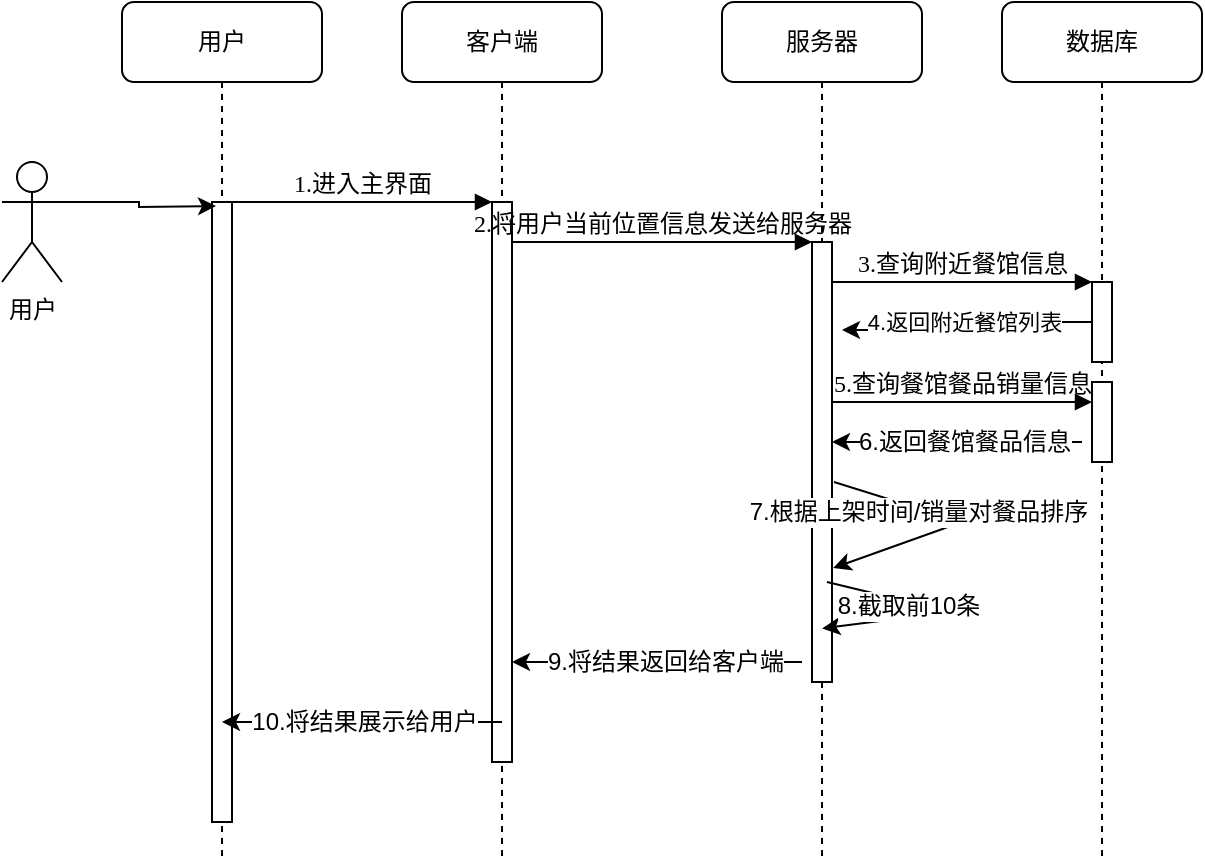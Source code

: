<mxfile version="12.3.2" type="device" pages="1"><diagram name="Page-1" id="13e1069c-82ec-6db2-03f1-153e76fe0fe0"><mxGraphModel dx="1038" dy="556" grid="1" gridSize="10" guides="1" tooltips="1" connect="1" arrows="1" fold="1" page="1" pageScale="1" pageWidth="1100" pageHeight="850" background="#ffffff" math="0" shadow="0"><root><mxCell id="0"/><mxCell id="1" parent="0"/><mxCell id="7baba1c4bc27f4b0-2" value="客户端" style="shape=umlLifeline;perimeter=lifelinePerimeter;whiteSpace=wrap;html=1;container=1;collapsible=0;recursiveResize=0;outlineConnect=0;rounded=1;shadow=0;comic=0;labelBackgroundColor=none;strokeWidth=1;fontFamily=Verdana;fontSize=12;align=center;" parent="1" vertex="1"><mxGeometry x="320" y="80" width="100" height="430" as="geometry"/></mxCell><mxCell id="7baba1c4bc27f4b0-10" value="" style="html=1;points=[];perimeter=orthogonalPerimeter;rounded=0;shadow=0;comic=0;labelBackgroundColor=none;strokeWidth=1;fontFamily=Verdana;fontSize=12;align=center;" parent="7baba1c4bc27f4b0-2" vertex="1"><mxGeometry x="45" y="100" width="10" height="280" as="geometry"/></mxCell><mxCell id="7baba1c4bc27f4b0-3" value="服务器" style="shape=umlLifeline;perimeter=lifelinePerimeter;whiteSpace=wrap;html=1;container=1;collapsible=0;recursiveResize=0;outlineConnect=0;rounded=1;shadow=0;comic=0;labelBackgroundColor=none;strokeWidth=1;fontFamily=Verdana;fontSize=12;align=center;" parent="1" vertex="1"><mxGeometry x="480" y="80" width="100" height="430" as="geometry"/></mxCell><mxCell id="7baba1c4bc27f4b0-13" value="" style="html=1;points=[];perimeter=orthogonalPerimeter;rounded=0;shadow=0;comic=0;labelBackgroundColor=none;strokeWidth=1;fontFamily=Verdana;fontSize=12;align=center;" parent="7baba1c4bc27f4b0-3" vertex="1"><mxGeometry x="45" y="120" width="10" height="220" as="geometry"/></mxCell><mxCell id="HQy2BekN9HcOPiiwB6Gd-14" value="" style="endArrow=classic;html=1;entryX=1.06;entryY=0.741;entryDx=0;entryDy=0;entryPerimeter=0;" edge="1" parent="7baba1c4bc27f4b0-3" target="7baba1c4bc27f4b0-13"><mxGeometry width="50" height="50" relative="1" as="geometry"><mxPoint x="56" y="240" as="sourcePoint"/><mxPoint x="150" y="260" as="targetPoint"/><Array as="points"><mxPoint x="120" y="260"/></Array></mxGeometry></mxCell><mxCell id="HQy2BekN9HcOPiiwB6Gd-15" value="7.根据上架时间/销量对餐品排序" style="text;html=1;align=center;verticalAlign=middle;resizable=0;points=[];;labelBackgroundColor=#ffffff;" vertex="1" connectable="0" parent="HQy2BekN9HcOPiiwB6Gd-14"><mxGeometry x="-0.346" y="-2" relative="1" as="geometry"><mxPoint as="offset"/></mxGeometry></mxCell><mxCell id="7baba1c4bc27f4b0-4" value="数据库" style="shape=umlLifeline;perimeter=lifelinePerimeter;whiteSpace=wrap;html=1;container=1;collapsible=0;recursiveResize=0;outlineConnect=0;rounded=1;shadow=0;comic=0;labelBackgroundColor=none;strokeWidth=1;fontFamily=Verdana;fontSize=12;align=center;" parent="1" vertex="1"><mxGeometry x="620" y="80" width="100" height="430" as="geometry"/></mxCell><mxCell id="HQy2BekN9HcOPiiwB6Gd-6" value="" style="html=1;points=[];perimeter=orthogonalPerimeter;rounded=0;shadow=0;comic=0;labelBackgroundColor=none;strokeWidth=1;fontFamily=Verdana;fontSize=12;align=center;" vertex="1" parent="7baba1c4bc27f4b0-4"><mxGeometry x="45" y="190" width="10" height="40" as="geometry"/></mxCell><mxCell id="7baba1c4bc27f4b0-8" value="用户" style="shape=umlLifeline;perimeter=lifelinePerimeter;whiteSpace=wrap;html=1;container=1;collapsible=0;recursiveResize=0;outlineConnect=0;rounded=1;shadow=0;comic=0;labelBackgroundColor=none;strokeWidth=1;fontFamily=Verdana;fontSize=12;align=center;" parent="1" vertex="1"><mxGeometry x="180" y="80" width="100" height="430" as="geometry"/></mxCell><mxCell id="7baba1c4bc27f4b0-9" value="" style="html=1;points=[];perimeter=orthogonalPerimeter;rounded=0;shadow=0;comic=0;labelBackgroundColor=none;strokeWidth=1;fontFamily=Verdana;fontSize=12;align=center;" parent="7baba1c4bc27f4b0-8" vertex="1"><mxGeometry x="45" y="100" width="10" height="310" as="geometry"/></mxCell><mxCell id="HQy2BekN9HcOPiiwB6Gd-3" value="4.返回附近餐馆列表" style="edgeStyle=orthogonalEdgeStyle;rounded=0;orthogonalLoop=1;jettySize=auto;html=1;entryX=1.5;entryY=0.2;entryDx=0;entryDy=0;entryPerimeter=0;" edge="1" parent="1" source="7baba1c4bc27f4b0-16" target="7baba1c4bc27f4b0-13"><mxGeometry relative="1" as="geometry"/></mxCell><mxCell id="7baba1c4bc27f4b0-16" value="" style="html=1;points=[];perimeter=orthogonalPerimeter;rounded=0;shadow=0;comic=0;labelBackgroundColor=none;strokeWidth=1;fontFamily=Verdana;fontSize=12;align=center;" parent="1" vertex="1"><mxGeometry x="665" y="220" width="10" height="40" as="geometry"/></mxCell><mxCell id="7baba1c4bc27f4b0-17" value="3.查询附近餐馆信息" style="html=1;verticalAlign=bottom;endArrow=block;labelBackgroundColor=none;fontFamily=Verdana;fontSize=12;edgeStyle=elbowEdgeStyle;elbow=vertical;" parent="1" source="7baba1c4bc27f4b0-13" target="7baba1c4bc27f4b0-16" edge="1"><mxGeometry relative="1" as="geometry"><mxPoint x="590" y="220" as="sourcePoint"/><Array as="points"><mxPoint x="540" y="220"/></Array></mxGeometry></mxCell><mxCell id="7baba1c4bc27f4b0-11" value="1.进入主界面" style="html=1;verticalAlign=bottom;endArrow=block;entryX=0;entryY=0;labelBackgroundColor=none;fontFamily=Verdana;fontSize=12;edgeStyle=elbowEdgeStyle;elbow=vertical;" parent="1" source="7baba1c4bc27f4b0-9" target="7baba1c4bc27f4b0-10" edge="1"><mxGeometry relative="1" as="geometry"><mxPoint x="300" y="190" as="sourcePoint"/></mxGeometry></mxCell><mxCell id="7baba1c4bc27f4b0-14" value="2.将用户当前位置信息发送给服务器" style="html=1;verticalAlign=bottom;endArrow=block;entryX=0;entryY=0;labelBackgroundColor=none;fontFamily=Verdana;fontSize=12;edgeStyle=elbowEdgeStyle;elbow=vertical;" parent="1" source="7baba1c4bc27f4b0-10" target="7baba1c4bc27f4b0-13" edge="1"><mxGeometry relative="1" as="geometry"><mxPoint x="450" y="200" as="sourcePoint"/></mxGeometry></mxCell><mxCell id="HQy2BekN9HcOPiiwB6Gd-36" style="edgeStyle=orthogonalEdgeStyle;rounded=0;orthogonalLoop=1;jettySize=auto;html=1;exitX=1;exitY=0.333;exitDx=0;exitDy=0;exitPerimeter=0;" edge="1" parent="1" source="HQy2BekN9HcOPiiwB6Gd-1"><mxGeometry relative="1" as="geometry"><mxPoint x="227" y="182" as="targetPoint"/></mxGeometry></mxCell><mxCell id="HQy2BekN9HcOPiiwB6Gd-1" value="用户" style="shape=umlActor;verticalLabelPosition=bottom;labelBackgroundColor=#ffffff;verticalAlign=top;html=1;outlineConnect=0;" vertex="1" parent="1"><mxGeometry x="120" y="160" width="30" height="60" as="geometry"/></mxCell><mxCell id="HQy2BekN9HcOPiiwB6Gd-9" value="5.查询餐馆餐品销量信息" style="html=1;verticalAlign=bottom;endArrow=block;labelBackgroundColor=none;fontFamily=Verdana;fontSize=12;edgeStyle=elbowEdgeStyle;elbow=vertical;" edge="1" parent="1"><mxGeometry relative="1" as="geometry"><mxPoint x="535" y="280" as="sourcePoint"/><Array as="points"><mxPoint x="540" y="280"/></Array><mxPoint x="665" y="280" as="targetPoint"/></mxGeometry></mxCell><mxCell id="HQy2BekN9HcOPiiwB6Gd-11" value="" style="endArrow=classic;html=1;" edge="1" parent="1" target="7baba1c4bc27f4b0-13"><mxGeometry width="50" height="50" relative="1" as="geometry"><mxPoint x="660" y="300" as="sourcePoint"/><mxPoint x="150" y="680" as="targetPoint"/></mxGeometry></mxCell><mxCell id="HQy2BekN9HcOPiiwB6Gd-12" value="6.返回餐馆餐品信息" style="text;html=1;align=center;verticalAlign=middle;resizable=0;points=[];;labelBackgroundColor=#ffffff;" vertex="1" connectable="0" parent="HQy2BekN9HcOPiiwB6Gd-11"><mxGeometry x="0.498" y="2" relative="1" as="geometry"><mxPoint x="34" y="-2" as="offset"/></mxGeometry></mxCell><mxCell id="HQy2BekN9HcOPiiwB6Gd-18" value="" style="endArrow=classic;html=1;entryX=1.06;entryY=0.741;entryDx=0;entryDy=0;entryPerimeter=0;exitX=1.3;exitY=0.625;exitDx=0;exitDy=0;exitPerimeter=0;" edge="1" parent="1"><mxGeometry width="50" height="50" relative="1" as="geometry"><mxPoint x="532.5" y="370" as="sourcePoint"/><mxPoint x="530.1" y="393.2" as="targetPoint"/><Array as="points"><mxPoint x="594.5" y="385"/></Array></mxGeometry></mxCell><mxCell id="HQy2BekN9HcOPiiwB6Gd-19" value="8.截取前10条" style="text;html=1;align=center;verticalAlign=middle;resizable=0;points=[];;labelBackgroundColor=#ffffff;" vertex="1" connectable="0" parent="HQy2BekN9HcOPiiwB6Gd-18"><mxGeometry x="-0.346" y="-2" relative="1" as="geometry"><mxPoint as="offset"/></mxGeometry></mxCell><mxCell id="HQy2BekN9HcOPiiwB6Gd-20" value="" style="endArrow=classic;html=1;" edge="1" parent="1" target="7baba1c4bc27f4b0-10"><mxGeometry width="50" height="50" relative="1" as="geometry"><mxPoint x="520" y="410" as="sourcePoint"/><mxPoint x="150" y="680" as="targetPoint"/></mxGeometry></mxCell><mxCell id="HQy2BekN9HcOPiiwB6Gd-21" value="&lt;div&gt;9.将结果返回给客户端&lt;/div&gt;" style="text;html=1;align=left;verticalAlign=middle;resizable=0;points=[];;labelBackgroundColor=#ffffff;" vertex="1" connectable="0" parent="HQy2BekN9HcOPiiwB6Gd-20"><mxGeometry x="0.291" y="-4" relative="1" as="geometry"><mxPoint x="-36" y="4" as="offset"/></mxGeometry></mxCell><mxCell id="HQy2BekN9HcOPiiwB6Gd-22" value="" style="endArrow=classic;html=1;" edge="1" parent="1"><mxGeometry width="50" height="50" relative="1" as="geometry"><mxPoint x="370" y="440" as="sourcePoint"/><mxPoint x="230" y="440" as="targetPoint"/></mxGeometry></mxCell><mxCell id="HQy2BekN9HcOPiiwB6Gd-25" value="10.将结果展示给用户" style="text;html=1;align=center;verticalAlign=middle;resizable=0;points=[];;labelBackgroundColor=#ffffff;" vertex="1" connectable="0" parent="HQy2BekN9HcOPiiwB6Gd-22"><mxGeometry x="0.366" y="4" relative="1" as="geometry"><mxPoint x="26" y="-4" as="offset"/></mxGeometry></mxCell></root></mxGraphModel></diagram></mxfile>